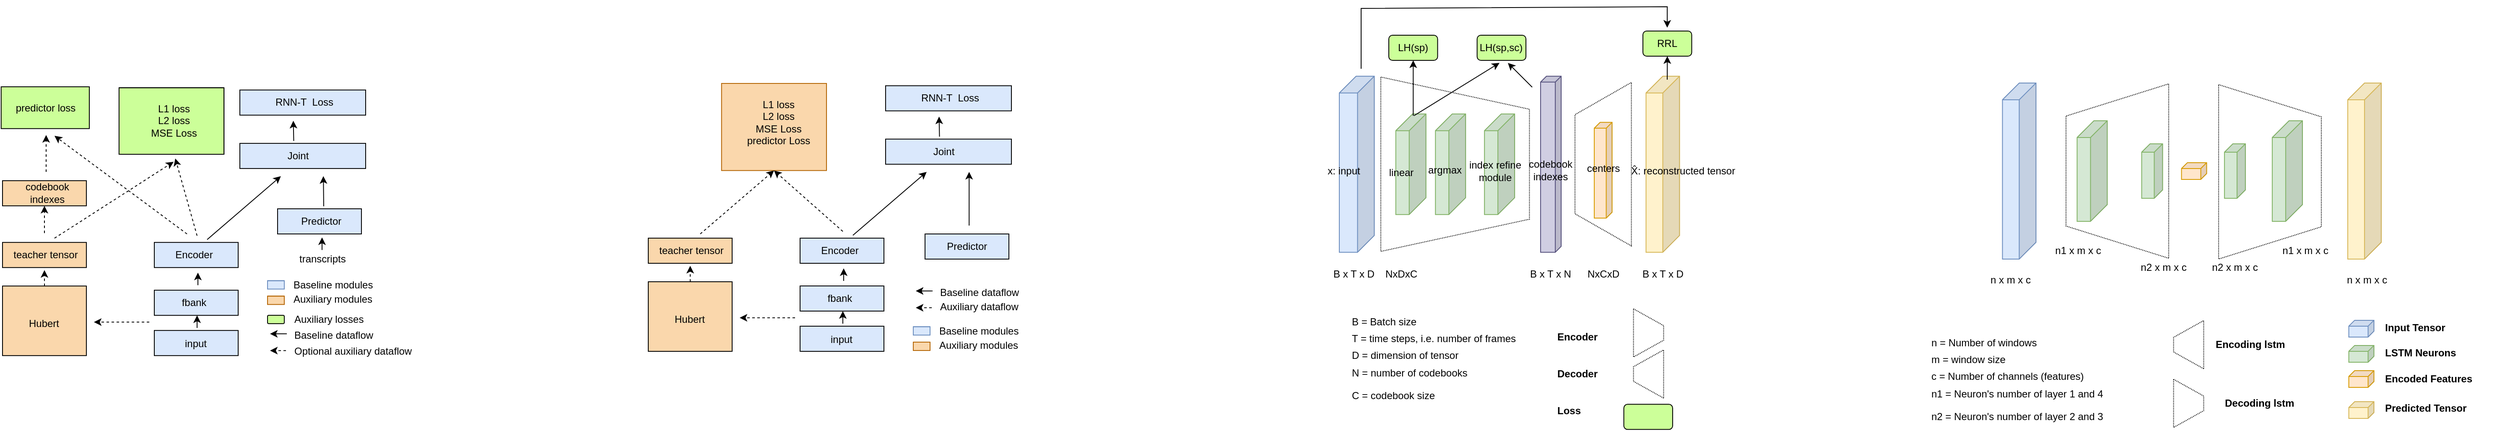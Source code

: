 <mxfile version="17.1.3" type="github">
  <diagram id="QJjx0-fPxzvcmYibJWj1" name="Page-1">
    <mxGraphModel dx="3427" dy="645" grid="0" gridSize="10" guides="1" tooltips="1" connect="1" arrows="1" fold="1" page="1" pageScale="1" pageWidth="827" pageHeight="583" background="#ffffff" math="0" shadow="0">
      <root>
        <mxCell id="0" />
        <mxCell id="1" parent="0" />
        <mxCell id="2NbUUM_VBjgZO4ZOoXt3-26" value="" style="shape=cube;whiteSpace=wrap;html=1;boundedLbl=1;backgroundOutline=1;darkOpacity=0.05;darkOpacity2=0.1;size=20;direction=east;flipH=1;fillColor=#fff2cc;strokeColor=#d6b656;" vertex="1" parent="1">
          <mxGeometry x="-258.27" y="101.84" width="40" height="210" as="geometry" />
        </mxCell>
        <mxCell id="2NbUUM_VBjgZO4ZOoXt3-146" value="" style="rounded=0;whiteSpace=wrap;html=1;labelBackgroundColor=#ffffff;fontSize=12;fontColor=none;fillColor=#DAE8FC;" vertex="1" parent="1">
          <mxGeometry x="-1165" y="113.23" width="150" height="30" as="geometry" />
        </mxCell>
        <mxCell id="2NbUUM_VBjgZO4ZOoXt3-145" value="" style="rounded=0;whiteSpace=wrap;html=1;labelBackgroundColor=#ffffff;fontSize=12;fontColor=none;fillColor=#DAE8FC;" vertex="1" parent="1">
          <mxGeometry x="-1165" y="176.87" width="150" height="30" as="geometry" />
        </mxCell>
        <mxCell id="2NbUUM_VBjgZO4ZOoXt3-143" value="" style="rounded=0;whiteSpace=wrap;html=1;labelBackgroundColor=#ffffff;fontSize=12;fontColor=none;fillColor=#DAE8FC;" vertex="1" parent="1">
          <mxGeometry x="-1118" y="290" width="100" height="30" as="geometry" />
        </mxCell>
        <mxCell id="2NbUUM_VBjgZO4ZOoXt3-75" value="" style="shape=cube;whiteSpace=wrap;html=1;boundedLbl=1;backgroundOutline=1;darkOpacity=0.05;darkOpacity2=0.1;size=7;direction=east;flipH=1;fillColor=#ffe6cc;strokeColor=#d79b00;" vertex="1" parent="1">
          <mxGeometry x="-320" y="156.865" width="21.27" height="114.27" as="geometry" />
        </mxCell>
        <mxCell id="2NbUUM_VBjgZO4ZOoXt3-55" value="" style="shape=cube;whiteSpace=wrap;html=1;boundedLbl=1;backgroundOutline=1;darkOpacity=0.05;darkOpacity2=0.1;size=20;direction=east;flipH=1;fillColor=#d5e8d4;strokeColor=#82b366;" vertex="1" parent="1">
          <mxGeometry x="-509.39" y="146.84" width="36" height="120" as="geometry" />
        </mxCell>
        <mxCell id="4f-DMQIj-ya-iA7LCkDa-11" value="" style="shape=cube;whiteSpace=wrap;html=1;boundedLbl=1;backgroundOutline=1;darkOpacity=0.05;darkOpacity2=0.1;size=20;direction=east;flipH=1;fillColor=#dae8fc;strokeColor=#6c8ebf;" parent="1" vertex="1">
          <mxGeometry x="166.73" y="110" width="40" height="210" as="geometry" />
        </mxCell>
        <mxCell id="4f-DMQIj-ya-iA7LCkDa-12" value="" style="shape=cube;whiteSpace=wrap;html=1;boundedLbl=1;backgroundOutline=1;darkOpacity=0.05;darkOpacity2=0.1;size=20;direction=east;flipH=1;fillColor=#d5e8d4;strokeColor=#82b366;" parent="1" vertex="1">
          <mxGeometry x="255.73" y="155" width="36" height="120" as="geometry" />
        </mxCell>
        <mxCell id="4f-DMQIj-ya-iA7LCkDa-15" value="" style="shape=cube;whiteSpace=wrap;html=1;boundedLbl=1;backgroundOutline=1;darkOpacity=0.05;darkOpacity2=0.1;size=10;direction=east;flipH=1;fillColor=#d5e8d4;strokeColor=#82b366;" parent="1" vertex="1">
          <mxGeometry x="332.73" y="182.5" width="25" height="65" as="geometry" />
        </mxCell>
        <mxCell id="4f-DMQIj-ya-iA7LCkDa-23" value="" style="shape=cube;whiteSpace=wrap;html=1;boundedLbl=1;backgroundOutline=1;darkOpacity=0.05;darkOpacity2=0.1;size=7;direction=east;flipH=1;fillColor=#dae8fc;strokeColor=#6c8ebf;" parent="1" vertex="1">
          <mxGeometry x="579.71" y="392.94" width="30" height="20" as="geometry" />
        </mxCell>
        <mxCell id="4f-DMQIj-ya-iA7LCkDa-24" value="" style="shape=cube;whiteSpace=wrap;html=1;boundedLbl=1;backgroundOutline=1;darkOpacity=0.05;darkOpacity2=0.1;size=7;direction=east;flipH=1;fillColor=#d5e8d4;strokeColor=#82b366;" parent="1" vertex="1">
          <mxGeometry x="579.71" y="422.94" width="30" height="20" as="geometry" />
        </mxCell>
        <mxCell id="4f-DMQIj-ya-iA7LCkDa-26" value="" style="shape=cube;whiteSpace=wrap;html=1;boundedLbl=1;backgroundOutline=1;darkOpacity=0.05;darkOpacity2=0.1;size=7;direction=east;flipH=1;fillColor=#ffe6cc;strokeColor=#d79b00;" parent="1" vertex="1">
          <mxGeometry x="380.23" y="205" width="30" height="20" as="geometry" />
        </mxCell>
        <mxCell id="4f-DMQIj-ya-iA7LCkDa-39" value="n x m x c" style="text;html=1;strokeColor=none;fillColor=none;align=center;verticalAlign=middle;whiteSpace=wrap;rounded=0;" parent="1" vertex="1">
          <mxGeometry x="126.73" y="330" width="99" height="30" as="geometry" />
        </mxCell>
        <mxCell id="4f-DMQIj-ya-iA7LCkDa-50" value="Input Tensor" style="text;html=1;strokeColor=none;fillColor=none;align=left;verticalAlign=middle;whiteSpace=wrap;rounded=0;fontStyle=1" parent="1" vertex="1">
          <mxGeometry x="620.71" y="390" width="138" height="23.88" as="geometry" />
        </mxCell>
        <mxCell id="4f-DMQIj-ya-iA7LCkDa-51" value="LSTM Neurons" style="text;html=1;strokeColor=none;fillColor=none;align=left;verticalAlign=middle;whiteSpace=wrap;rounded=0;fontStyle=1" parent="1" vertex="1">
          <mxGeometry x="620.71" y="420" width="138" height="23.88" as="geometry" />
        </mxCell>
        <mxCell id="4f-DMQIj-ya-iA7LCkDa-52" value="Encoded Features" style="text;html=1;strokeColor=none;fillColor=none;align=left;verticalAlign=middle;whiteSpace=wrap;rounded=0;fontStyle=1" parent="1" vertex="1">
          <mxGeometry x="620.71" y="451.06" width="138" height="23.88" as="geometry" />
        </mxCell>
        <mxCell id="q16qMvtAuAjUv3j_tnUs-1" value="" style="shape=cube;whiteSpace=wrap;html=1;boundedLbl=1;backgroundOutline=1;darkOpacity=0.05;darkOpacity2=0.1;size=20;direction=east;flipH=1;fillColor=#fff2cc;strokeColor=#d6b656;" parent="1" vertex="1">
          <mxGeometry x="578.44" y="110" width="40" height="210" as="geometry" />
        </mxCell>
        <mxCell id="q16qMvtAuAjUv3j_tnUs-4" value="" style="shape=cube;whiteSpace=wrap;html=1;boundedLbl=1;backgroundOutline=1;darkOpacity=0.05;darkOpacity2=0.1;size=10;direction=east;flipH=1;fillColor=#d5e8d4;strokeColor=#82b366;" parent="1" vertex="1">
          <mxGeometry x="431.44" y="182.5" width="25" height="65" as="geometry" />
        </mxCell>
        <mxCell id="q16qMvtAuAjUv3j_tnUs-5" value="" style="shape=cube;whiteSpace=wrap;html=1;boundedLbl=1;backgroundOutline=1;darkOpacity=0.05;darkOpacity2=0.1;size=20;direction=east;flipH=1;fillColor=#d5e8d4;strokeColor=#82b366;" parent="1" vertex="1">
          <mxGeometry x="488.44" y="155" width="36" height="120" as="geometry" />
        </mxCell>
        <mxCell id="q16qMvtAuAjUv3j_tnUs-6" value="" style="shape=cube;whiteSpace=wrap;html=1;boundedLbl=1;backgroundOutline=1;darkOpacity=0.05;darkOpacity2=0.1;size=7;direction=east;flipH=1;fillColor=#ffe6cc;strokeColor=#d79b00;" parent="1" vertex="1">
          <mxGeometry x="579.71" y="453" width="30" height="20" as="geometry" />
        </mxCell>
        <mxCell id="q16qMvtAuAjUv3j_tnUs-7" value="" style="shape=cube;whiteSpace=wrap;html=1;boundedLbl=1;backgroundOutline=1;darkOpacity=0.05;darkOpacity2=0.1;size=7;direction=east;flipH=1;fillColor=#fff2cc;strokeColor=#d6b656;" parent="1" vertex="1">
          <mxGeometry x="579.71" y="490.0" width="30" height="20" as="geometry" />
        </mxCell>
        <mxCell id="q16qMvtAuAjUv3j_tnUs-8" value="Predicted Tensor" style="text;html=1;strokeColor=none;fillColor=none;align=left;verticalAlign=middle;whiteSpace=wrap;rounded=0;fontStyle=1" parent="1" vertex="1">
          <mxGeometry x="620.71" y="486.12" width="138" height="23.88" as="geometry" />
        </mxCell>
        <mxCell id="q16qMvtAuAjUv3j_tnUs-13" value="" style="shape=trapezoid;perimeter=trapezoidPerimeter;whiteSpace=wrap;html=1;fixedSize=1;rotation=-90;dashed=1;dashPattern=1 1;fillColor=none;direction=west;size=38.41;" parent="1" vertex="1">
          <mxGeometry x="381.73" y="154.69" width="207.98" height="122.45" as="geometry" />
        </mxCell>
        <mxCell id="q16qMvtAuAjUv3j_tnUs-14" value="&lt;b&gt;Encoding lstm&amp;nbsp;&lt;/b&gt;" style="text;html=1;strokeColor=none;fillColor=none;align=center;verticalAlign=middle;whiteSpace=wrap;rounded=0;dashed=1;dashPattern=1 1;" parent="1" vertex="1">
          <mxGeometry x="406.47" y="412.04" width="116" height="20" as="geometry" />
        </mxCell>
        <mxCell id="q16qMvtAuAjUv3j_tnUs-15" value="&lt;b&gt;Decoding lstm&amp;nbsp;&lt;/b&gt;" style="text;html=1;strokeColor=none;fillColor=none;align=center;verticalAlign=middle;whiteSpace=wrap;rounded=0;dashed=1;dashPattern=1 1;" parent="1" vertex="1">
          <mxGeometry x="417.47" y="482.04" width="116" height="20" as="geometry" />
        </mxCell>
        <mxCell id="q16qMvtAuAjUv3j_tnUs-16" value="" style="shape=trapezoid;perimeter=trapezoidPerimeter;whiteSpace=wrap;html=1;fixedSize=1;fillColor=none;rotation=-90;dashed=1;dashPattern=1 1;" parent="1" vertex="1">
          <mxGeometry x="360" y="404.08" width="57.47" height="35.92" as="geometry" />
        </mxCell>
        <mxCell id="q16qMvtAuAjUv3j_tnUs-17" value="" style="shape=trapezoid;perimeter=trapezoidPerimeter;whiteSpace=wrap;html=1;fixedSize=1;rotation=90;dashed=1;dashPattern=1 1;fillColor=none;direction=west;size=38.41;" parent="1" vertex="1">
          <mxGeometry x="199.74" y="153.77" width="207.98" height="122.45" as="geometry" />
        </mxCell>
        <mxCell id="q16qMvtAuAjUv3j_tnUs-19" value="" style="shape=trapezoid;perimeter=trapezoidPerimeter;whiteSpace=wrap;html=1;fixedSize=1;dashed=1;dashPattern=1 1;fillColor=none;rotation=-90;direction=west;" parent="1" vertex="1">
          <mxGeometry x="360" y="474.08" width="57.47" height="35.92" as="geometry" />
        </mxCell>
        <mxCell id="q16qMvtAuAjUv3j_tnUs-20" value="n x m x c" style="text;html=1;strokeColor=none;fillColor=none;align=center;verticalAlign=middle;whiteSpace=wrap;rounded=0;" parent="1" vertex="1">
          <mxGeometry x="551.73" y="330" width="99" height="30" as="geometry" />
        </mxCell>
        <mxCell id="q16qMvtAuAjUv3j_tnUs-21" value="n1 x m x c" style="text;html=1;strokeColor=none;fillColor=none;align=center;verticalAlign=middle;whiteSpace=wrap;rounded=0;dashed=1;dashPattern=1 1;" parent="1" vertex="1">
          <mxGeometry x="216.73" y="300" width="80" height="20" as="geometry" />
        </mxCell>
        <mxCell id="q16qMvtAuAjUv3j_tnUs-22" value="n2&amp;nbsp;x m x c" style="text;html=1;strokeColor=none;fillColor=none;align=center;verticalAlign=middle;whiteSpace=wrap;rounded=0;dashed=1;dashPattern=1 1;" parent="1" vertex="1">
          <mxGeometry x="318.73" y="320" width="80" height="20" as="geometry" />
        </mxCell>
        <mxCell id="q16qMvtAuAjUv3j_tnUs-23" value="n2&amp;nbsp;x m x c" style="text;html=1;strokeColor=none;fillColor=none;align=center;verticalAlign=middle;whiteSpace=wrap;rounded=0;dashed=1;dashPattern=1 1;" parent="1" vertex="1">
          <mxGeometry x="403.94" y="320" width="80" height="20" as="geometry" />
        </mxCell>
        <mxCell id="q16qMvtAuAjUv3j_tnUs-24" value="n1 x m x c" style="text;html=1;strokeColor=none;fillColor=none;align=center;verticalAlign=middle;whiteSpace=wrap;rounded=0;dashed=1;dashPattern=1 1;" parent="1" vertex="1">
          <mxGeometry x="488.44" y="300" width="80" height="20" as="geometry" />
        </mxCell>
        <mxCell id="q16qMvtAuAjUv3j_tnUs-25" value="n = Number of windows&amp;nbsp;" style="text;html=1;strokeColor=none;fillColor=none;align=center;verticalAlign=middle;whiteSpace=wrap;rounded=0;dashed=1;dashPattern=1 1;" parent="1" vertex="1">
          <mxGeometry x="68" y="410" width="156.51" height="20" as="geometry" />
        </mxCell>
        <mxCell id="q16qMvtAuAjUv3j_tnUs-26" value="m = window size&amp;nbsp;&amp;nbsp;" style="text;html=1;strokeColor=none;fillColor=none;align=left;verticalAlign=middle;whiteSpace=wrap;rounded=0;dashed=1;dashPattern=1 1;" parent="1" vertex="1">
          <mxGeometry x="80.01" y="430" width="140" height="20" as="geometry" />
        </mxCell>
        <mxCell id="q16qMvtAuAjUv3j_tnUs-27" value="c = Number of channels (features)&amp;nbsp;" style="text;html=1;strokeColor=none;fillColor=none;align=left;verticalAlign=middle;whiteSpace=wrap;rounded=0;dashed=1;dashPattern=1 1;" parent="1" vertex="1">
          <mxGeometry x="80.01" y="450" width="211" height="20" as="geometry" />
        </mxCell>
        <mxCell id="q16qMvtAuAjUv3j_tnUs-28" value="n1 = Neuron&#39;s number of layer 1 and 4&amp;nbsp;" style="text;html=1;strokeColor=none;fillColor=none;align=left;verticalAlign=middle;whiteSpace=wrap;rounded=0;dashed=1;dashPattern=1 1;" parent="1" vertex="1">
          <mxGeometry x="80.01" y="471.06" width="221" height="20" as="geometry" />
        </mxCell>
        <mxCell id="q16qMvtAuAjUv3j_tnUs-29" value="n2 = Neuron&#39;s number of layer 2 and 3&amp;nbsp;" style="text;html=1;strokeColor=none;fillColor=none;align=left;verticalAlign=middle;whiteSpace=wrap;rounded=0;dashed=1;dashPattern=1 1;" parent="1" vertex="1">
          <mxGeometry x="80.01" y="498.16" width="221" height="20" as="geometry" />
        </mxCell>
        <mxCell id="2NbUUM_VBjgZO4ZOoXt3-16" value="" style="shape=cube;whiteSpace=wrap;html=1;boundedLbl=1;backgroundOutline=1;darkOpacity=0.05;darkOpacity2=0.1;size=20;direction=east;flipH=1;fillColor=#dae8fc;strokeColor=#6c8ebf;" vertex="1" parent="1">
          <mxGeometry x="-624" y="101.84" width="41.73" height="210" as="geometry" />
        </mxCell>
        <mxCell id="2NbUUM_VBjgZO4ZOoXt3-17" value="" style="shape=cube;whiteSpace=wrap;html=1;boundedLbl=1;backgroundOutline=1;darkOpacity=0.05;darkOpacity2=0.1;size=20;direction=east;flipH=1;fillColor=#d5e8d4;strokeColor=#82b366;" vertex="1" parent="1">
          <mxGeometry x="-556.66" y="146.84" width="36" height="120" as="geometry" />
        </mxCell>
        <mxCell id="2NbUUM_VBjgZO4ZOoXt3-21" value="" style="shape=cube;whiteSpace=wrap;html=1;boundedLbl=1;backgroundOutline=1;darkOpacity=0.05;darkOpacity2=0.1;size=7;direction=east;flipH=1;fillColor=#d0cee2;strokeColor=#56517e;" vertex="1" parent="1">
          <mxGeometry x="-384.0" y="101.84" width="24.53" height="210" as="geometry" />
        </mxCell>
        <mxCell id="2NbUUM_VBjgZO4ZOoXt3-22" value="B x T x D" style="text;html=1;strokeColor=none;fillColor=none;align=center;verticalAlign=middle;whiteSpace=wrap;rounded=0;" vertex="1" parent="1">
          <mxGeometry x="-655.66" y="323" width="99" height="30" as="geometry" />
        </mxCell>
        <mxCell id="2NbUUM_VBjgZO4ZOoXt3-32" value="" style="shape=trapezoid;perimeter=trapezoidPerimeter;whiteSpace=wrap;html=1;fixedSize=1;rotation=-90;dashed=1;dashPattern=1 1;fillColor=none;direction=west;size=38.41;" vertex="1" parent="1">
          <mxGeometry x="-589.89" y="118.23" width="207.98" height="177.22" as="geometry" />
        </mxCell>
        <mxCell id="2NbUUM_VBjgZO4ZOoXt3-33" value="&lt;b&gt;Encoder&amp;nbsp;&lt;/b&gt;" style="text;html=1;strokeColor=none;fillColor=none;align=left;verticalAlign=middle;whiteSpace=wrap;rounded=0;dashed=1;dashPattern=1 1;" vertex="1" parent="1">
          <mxGeometry x="-366.47" y="402.97" width="73.47" height="20" as="geometry" />
        </mxCell>
        <mxCell id="2NbUUM_VBjgZO4ZOoXt3-34" value="&lt;b&gt;Decoder&lt;/b&gt;" style="text;html=1;strokeColor=none;fillColor=none;align=left;verticalAlign=middle;whiteSpace=wrap;rounded=0;dashed=1;dashPattern=1 1;" vertex="1" parent="1">
          <mxGeometry x="-366.47" y="447.05" width="63.47" height="20" as="geometry" />
        </mxCell>
        <mxCell id="2NbUUM_VBjgZO4ZOoXt3-35" value="" style="shape=trapezoid;perimeter=trapezoidPerimeter;whiteSpace=wrap;html=1;fixedSize=1;fillColor=none;rotation=-90;dashed=1;dashPattern=1 1;" vertex="1" parent="1">
          <mxGeometry x="-284" y="439.09" width="57.47" height="35.92" as="geometry" />
        </mxCell>
        <mxCell id="2NbUUM_VBjgZO4ZOoXt3-37" value="" style="shape=trapezoid;perimeter=trapezoidPerimeter;whiteSpace=wrap;html=1;fixedSize=1;dashed=1;dashPattern=1 1;fillColor=none;rotation=-90;direction=west;" vertex="1" parent="1">
          <mxGeometry x="-284" y="390.09" width="57.47" height="35.92" as="geometry" />
        </mxCell>
        <mxCell id="2NbUUM_VBjgZO4ZOoXt3-39" value="B x T x N" style="text;html=1;strokeColor=none;fillColor=none;align=center;verticalAlign=middle;whiteSpace=wrap;rounded=0;dashed=1;dashPattern=1 1;" vertex="1" parent="1">
          <mxGeometry x="-411.73" y="328" width="80" height="20" as="geometry" />
        </mxCell>
        <mxCell id="2NbUUM_VBjgZO4ZOoXt3-43" value="B = Batch size&amp;nbsp;" style="text;html=1;strokeColor=none;fillColor=none;align=left;verticalAlign=middle;whiteSpace=wrap;rounded=0;dashed=1;dashPattern=1 1;flipH=1;" vertex="1" parent="1">
          <mxGeometry x="-611" y="385.0" width="156.51" height="20" as="geometry" />
        </mxCell>
        <mxCell id="2NbUUM_VBjgZO4ZOoXt3-44" value="T = time steps, i.e. number of frames" style="text;html=1;strokeColor=none;fillColor=none;align=left;verticalAlign=middle;whiteSpace=wrap;rounded=0;dashed=1;dashPattern=1 1;flipH=1;" vertex="1" parent="1">
          <mxGeometry x="-611" y="405" width="222" height="20" as="geometry" />
        </mxCell>
        <mxCell id="2NbUUM_VBjgZO4ZOoXt3-45" value="D = dimension of tensor" style="text;html=1;strokeColor=none;fillColor=none;align=left;verticalAlign=middle;whiteSpace=wrap;rounded=0;dashed=1;dashPattern=1 1;flipH=1;" vertex="1" parent="1">
          <mxGeometry x="-611" y="425.0" width="211" height="20" as="geometry" />
        </mxCell>
        <mxCell id="2NbUUM_VBjgZO4ZOoXt3-46" value="N = number of codebooks&amp;nbsp;" style="text;html=1;strokeColor=none;fillColor=none;align=left;verticalAlign=middle;whiteSpace=wrap;rounded=0;dashed=1;dashPattern=1 1;flipH=1;" vertex="1" parent="1">
          <mxGeometry x="-611" y="446.06" width="221" height="20" as="geometry" />
        </mxCell>
        <mxCell id="2NbUUM_VBjgZO4ZOoXt3-47" value="C = codebook size&amp;nbsp;" style="text;html=1;strokeColor=none;fillColor=none;align=left;verticalAlign=middle;whiteSpace=wrap;rounded=0;dashed=1;dashPattern=1 1;flipH=1;" vertex="1" parent="1">
          <mxGeometry x="-611" y="473.16" width="221" height="20" as="geometry" />
        </mxCell>
        <mxCell id="2NbUUM_VBjgZO4ZOoXt3-50" value="x: input" style="text;html=1;strokeColor=none;fillColor=none;align=center;verticalAlign=middle;whiteSpace=wrap;rounded=0;dashed=1;dashPattern=1 1;" vertex="1" parent="1">
          <mxGeometry x="-654" y="205" width="70.78" height="20" as="geometry" />
        </mxCell>
        <mxCell id="2NbUUM_VBjgZO4ZOoXt3-51" value="linear" style="text;html=1;strokeColor=none;fillColor=none;align=center;verticalAlign=middle;whiteSpace=wrap;rounded=0;dashed=1;dashPattern=1 1;" vertex="1" parent="1">
          <mxGeometry x="-577.89" y="206.87" width="56" height="20" as="geometry" />
        </mxCell>
        <mxCell id="2NbUUM_VBjgZO4ZOoXt3-52" value="argmax" style="text;html=1;strokeColor=none;fillColor=none;align=center;verticalAlign=middle;whiteSpace=wrap;rounded=0;dashed=1;dashPattern=1 1;" vertex="1" parent="1">
          <mxGeometry x="-535.27" y="204" width="74" height="20" as="geometry" />
        </mxCell>
        <mxCell id="2NbUUM_VBjgZO4ZOoXt3-56" value="" style="shape=cube;whiteSpace=wrap;html=1;boundedLbl=1;backgroundOutline=1;darkOpacity=0.05;darkOpacity2=0.1;size=20;direction=east;flipH=1;fillColor=#d5e8d4;strokeColor=#82b366;" vertex="1" parent="1">
          <mxGeometry x="-450.92" y="146.84" width="36" height="120" as="geometry" />
        </mxCell>
        <mxCell id="2NbUUM_VBjgZO4ZOoXt3-57" value="index refine&lt;br&gt;module" style="text;html=1;strokeColor=none;fillColor=none;align=center;verticalAlign=middle;whiteSpace=wrap;rounded=0;dashed=1;dashPattern=1 1;" vertex="1" parent="1">
          <mxGeometry x="-475.47" y="205" width="74" height="20" as="geometry" />
        </mxCell>
        <mxCell id="2NbUUM_VBjgZO4ZOoXt3-58" value="codebook indexes" style="text;html=1;strokeColor=none;fillColor=none;align=center;verticalAlign=middle;whiteSpace=wrap;rounded=0;dashed=1;dashPattern=1 1;labelBackgroundColor=none;" vertex="1" parent="1">
          <mxGeometry x="-399.74" y="204" width="56" height="20" as="geometry" />
        </mxCell>
        <mxCell id="2NbUUM_VBjgZO4ZOoXt3-59" value="centers" style="text;html=1;strokeColor=none;fillColor=none;align=center;verticalAlign=middle;whiteSpace=wrap;rounded=0;dashed=1;dashPattern=1 1;" vertex="1" parent="1">
          <mxGeometry x="-346.36" y="202" width="74" height="20" as="geometry" />
        </mxCell>
        <mxCell id="2NbUUM_VBjgZO4ZOoXt3-61" value="" style="shape=trapezoid;perimeter=trapezoidPerimeter;whiteSpace=wrap;html=1;fixedSize=1;rotation=90;dashed=1;dashPattern=1 1;fillColor=none;direction=west;size=38.41;container=0;" vertex="1" parent="1">
          <mxGeometry x="-406.86" y="173.21" width="195" height="67.26" as="geometry" />
        </mxCell>
        <mxCell id="2NbUUM_VBjgZO4ZOoXt3-62" value="NxDxC" style="text;html=1;strokeColor=none;fillColor=none;align=center;verticalAlign=middle;whiteSpace=wrap;rounded=0;dashed=1;dashPattern=1 1;" vertex="1" parent="1">
          <mxGeometry x="-589.89" y="328" width="80" height="20" as="geometry" />
        </mxCell>
        <mxCell id="2NbUUM_VBjgZO4ZOoXt3-63" value="NxCxD" style="text;html=1;strokeColor=none;fillColor=none;align=center;verticalAlign=middle;whiteSpace=wrap;rounded=0;dashed=1;dashPattern=1 1;" vertex="1" parent="1">
          <mxGeometry x="-349.36" y="328" width="80" height="20" as="geometry" />
        </mxCell>
        <mxCell id="2NbUUM_VBjgZO4ZOoXt3-65" value="B x T x D" style="text;html=1;strokeColor=none;fillColor=none;align=center;verticalAlign=middle;whiteSpace=wrap;rounded=0;dashed=1;dashPattern=1 1;" vertex="1" parent="1">
          <mxGeometry x="-278.27" y="328" width="80" height="20" as="geometry" />
        </mxCell>
        <mxCell id="2NbUUM_VBjgZO4ZOoXt3-94" value="&amp;nbsp;Predictor" style="text;html=1;strokeColor=none;fillColor=none;align=center;verticalAlign=middle;whiteSpace=wrap;rounded=0;dashed=1;dashPattern=1 1;" vertex="1" parent="1">
          <mxGeometry x="-1105.41" y="295" width="70.78" height="20" as="geometry" />
        </mxCell>
        <mxCell id="2NbUUM_VBjgZO4ZOoXt3-97" value="Joint" style="text;html=1;strokeColor=none;fillColor=none;align=center;verticalAlign=middle;whiteSpace=wrap;rounded=0;dashed=1;dashPattern=1 1;" vertex="1" parent="1">
          <mxGeometry x="-1131" y="181.87" width="70.78" height="20" as="geometry" />
        </mxCell>
        <mxCell id="2NbUUM_VBjgZO4ZOoXt3-99" value="RNN-T &amp;nbsp;Loss" style="text;html=1;strokeColor=none;fillColor=none;align=center;verticalAlign=middle;whiteSpace=wrap;rounded=0;dashed=1;dashPattern=1 1;" vertex="1" parent="1">
          <mxGeometry x="-1142" y="118.23" width="108" height="20" as="geometry" />
        </mxCell>
        <mxCell id="2NbUUM_VBjgZO4ZOoXt3-110" value="" style="endArrow=classic;html=1;rounded=0;fontSize=12;fontColor=none;" edge="1" parent="1">
          <mxGeometry width="50" height="50" relative="1" as="geometry">
            <mxPoint x="-1065.41" y="280" as="sourcePoint" />
            <mxPoint x="-1065.41" y="215.96" as="targetPoint" />
          </mxGeometry>
        </mxCell>
        <mxCell id="2NbUUM_VBjgZO4ZOoXt3-116" value="" style="shape=cube;whiteSpace=wrap;html=1;boundedLbl=1;backgroundOutline=1;darkOpacity=0.05;darkOpacity2=0.1;fillColor=#fad7ac;direction=east;size=0;flipV=1;flipH=1;container=0;rotation=-90;strokeColor=#b46504;" vertex="1" parent="1">
          <mxGeometry x="-1350" y="99.87" width="103.9" height="125.13" as="geometry" />
        </mxCell>
        <mxCell id="2NbUUM_VBjgZO4ZOoXt3-118" value="" style="endArrow=classic;html=1;rounded=0;fontSize=12;fontColor=none;entryX=0;entryY=0;entryDx=103.9;entryDy=62.565;entryPerimeter=0;dashed=1;" edge="1" parent="1" target="2NbUUM_VBjgZO4ZOoXt3-116">
          <mxGeometry width="50" height="50" relative="1" as="geometry">
            <mxPoint x="-1216" y="287" as="sourcePoint" />
            <mxPoint x="-996" y="312" as="targetPoint" />
          </mxGeometry>
        </mxCell>
        <mxCell id="2NbUUM_VBjgZO4ZOoXt3-120" value="" style="endArrow=classic;html=1;rounded=0;fontSize=12;fontColor=none;dashed=1;entryX=0;entryY=0;entryDx=103.9;entryDy=62.565;entryPerimeter=0;" edge="1" parent="1" target="2NbUUM_VBjgZO4ZOoXt3-116">
          <mxGeometry width="50" height="50" relative="1" as="geometry">
            <mxPoint x="-1386" y="290" as="sourcePoint" />
            <mxPoint x="-1418" y="134" as="targetPoint" />
          </mxGeometry>
        </mxCell>
        <mxCell id="2NbUUM_VBjgZO4ZOoXt3-122" value="L1 loss&lt;br&gt;L2 loss&lt;br&gt;MSE Loss&lt;br&gt;predictor Loss" style="text;html=1;strokeColor=none;fillColor=none;align=center;verticalAlign=middle;whiteSpace=wrap;rounded=0;dashed=1;dashPattern=1 1;" vertex="1" parent="1">
          <mxGeometry x="-1361.55" y="146.84" width="139" height="20" as="geometry" />
        </mxCell>
        <mxCell id="2NbUUM_VBjgZO4ZOoXt3-125" value="" style="endArrow=classic;html=1;rounded=0;fontSize=12;fontColor=none;exitX=0;exitY=0;exitDx=0;exitDy=83.25;exitPerimeter=0;" edge="1" parent="1">
          <mxGeometry width="50" height="50" relative="1" as="geometry">
            <mxPoint x="-1100.75" y="174" as="sourcePoint" />
            <mxPoint x="-1101.25" y="149.96" as="targetPoint" />
          </mxGeometry>
        </mxCell>
        <mxCell id="2NbUUM_VBjgZO4ZOoXt3-127" value="" style="shape=cube;whiteSpace=wrap;html=1;boundedLbl=1;backgroundOutline=1;darkOpacity=0.05;darkOpacity2=0.1;fillColor=#fad7ac;direction=east;size=0;flipV=1;flipH=1;container=0;rotation=-90;strokeColor=#b46504;" vertex="1" parent="1">
          <mxGeometry x="-1127" y="414.0" width="10" height="20" as="geometry" />
        </mxCell>
        <mxCell id="2NbUUM_VBjgZO4ZOoXt3-129" value="" style="shape=cube;whiteSpace=wrap;html=1;boundedLbl=1;backgroundOutline=1;darkOpacity=0.05;darkOpacity2=0.1;fillColor=#dae8fc;direction=east;size=0;flipV=1;flipH=1;container=0;rotation=-90;strokeColor=#6c8ebf;" vertex="1" parent="1">
          <mxGeometry x="-1127" y="395.68" width="10" height="20" as="geometry" />
        </mxCell>
        <mxCell id="2NbUUM_VBjgZO4ZOoXt3-131" value="Baseline modules" style="text;html=1;strokeColor=none;fillColor=none;align=left;verticalAlign=middle;whiteSpace=wrap;rounded=0;dashed=1;dashPattern=1 1;flipH=1;" vertex="1" parent="1">
          <mxGeometry x="-1103" y="395.59" width="156.51" height="20" as="geometry" />
        </mxCell>
        <mxCell id="2NbUUM_VBjgZO4ZOoXt3-132" value="Auxiliary modules" style="text;html=1;strokeColor=none;fillColor=none;align=left;verticalAlign=middle;whiteSpace=wrap;rounded=0;dashed=1;dashPattern=1 1;flipH=1;" vertex="1" parent="1">
          <mxGeometry x="-1103" y="413.0" width="171" height="20" as="geometry" />
        </mxCell>
        <mxCell id="2NbUUM_VBjgZO4ZOoXt3-137" value="" style="rounded=0;whiteSpace=wrap;html=1;labelBackgroundColor=#ffffff;fontSize=12;fontColor=none;fillColor=#FAD7AC;" vertex="1" parent="1">
          <mxGeometry x="-1448" y="347" width="100" height="83" as="geometry" />
        </mxCell>
        <mxCell id="2NbUUM_VBjgZO4ZOoXt3-138" value="" style="rounded=0;whiteSpace=wrap;html=1;labelBackgroundColor=#ffffff;fontSize=12;fontColor=none;fillColor=#DAE8FC;" vertex="1" parent="1">
          <mxGeometry x="-1267" y="295" width="100" height="30" as="geometry" />
        </mxCell>
        <mxCell id="2NbUUM_VBjgZO4ZOoXt3-139" value="" style="rounded=0;whiteSpace=wrap;html=1;labelBackgroundColor=#ffffff;fontSize=12;fontColor=none;fillColor=#DAE8FC;" vertex="1" parent="1">
          <mxGeometry x="-1267" y="400" width="100" height="30" as="geometry" />
        </mxCell>
        <mxCell id="2NbUUM_VBjgZO4ZOoXt3-141" value="" style="rounded=0;whiteSpace=wrap;html=1;labelBackgroundColor=#ffffff;fontSize=12;fontColor=none;fillColor=#FAD7AC;" vertex="1" parent="1">
          <mxGeometry x="-1448" y="295" width="100" height="30" as="geometry" />
        </mxCell>
        <mxCell id="2NbUUM_VBjgZO4ZOoXt3-142" value="teacher tensor" style="text;html=1;strokeColor=none;fillColor=none;align=center;verticalAlign=middle;whiteSpace=wrap;rounded=0;dashed=1;dashPattern=1 1;" vertex="1" parent="1">
          <mxGeometry x="-1443" y="301.685" width="93" height="16.63" as="geometry" />
        </mxCell>
        <mxCell id="2NbUUM_VBjgZO4ZOoXt3-144" value="Encoder" style="text;html=1;strokeColor=none;fillColor=none;align=center;verticalAlign=middle;whiteSpace=wrap;rounded=0;dashed=1;dashPattern=1 1;" vertex="1" parent="1">
          <mxGeometry x="-1257" y="300" width="75.39" height="20" as="geometry" />
        </mxCell>
        <mxCell id="2NbUUM_VBjgZO4ZOoXt3-147" value="" style="endArrow=classic;html=1;rounded=0;fontSize=12;fontColor=none;entryX=0;entryY=0;entryDx=103.9;entryDy=62.565;entryPerimeter=0;" edge="1" parent="1">
          <mxGeometry width="50" height="50" relative="1" as="geometry">
            <mxPoint x="-1204" y="291.62" as="sourcePoint" />
            <mxPoint x="-1116.05" y="216.005" as="targetPoint" />
          </mxGeometry>
        </mxCell>
        <mxCell id="2NbUUM_VBjgZO4ZOoXt3-148" value="" style="endArrow=classic;html=1;rounded=0;fontSize=12;fontColor=none;" edge="1" parent="1">
          <mxGeometry width="50" height="50" relative="1" as="geometry">
            <mxPoint x="-1215" y="346" as="sourcePoint" />
            <mxPoint x="-1215" y="331" as="targetPoint" />
          </mxGeometry>
        </mxCell>
        <mxCell id="2NbUUM_VBjgZO4ZOoXt3-149" value="" style="endArrow=classic;html=1;rounded=0;fontSize=12;fontColor=none;dashed=1;" edge="1" parent="1" source="2NbUUM_VBjgZO4ZOoXt3-137">
          <mxGeometry width="50" height="50" relative="1" as="geometry">
            <mxPoint x="-1205" y="376" as="sourcePoint" />
            <mxPoint x="-1398" y="328" as="targetPoint" />
          </mxGeometry>
        </mxCell>
        <mxCell id="2NbUUM_VBjgZO4ZOoXt3-83" value="Hubert" style="text;html=1;strokeColor=none;fillColor=none;align=center;verticalAlign=middle;whiteSpace=wrap;rounded=0;dashed=1;dashPattern=1 1;" vertex="1" parent="1">
          <mxGeometry x="-1443" y="382" width="89" height="20" as="geometry" />
        </mxCell>
        <mxCell id="2NbUUM_VBjgZO4ZOoXt3-150" value="" style="endArrow=classic;html=1;rounded=0;fontSize=12;fontColor=none;dashed=1;" edge="1" parent="1">
          <mxGeometry width="50" height="50" relative="1" as="geometry">
            <mxPoint x="-1273" y="390" as="sourcePoint" />
            <mxPoint x="-1339" y="390" as="targetPoint" />
          </mxGeometry>
        </mxCell>
        <mxCell id="2NbUUM_VBjgZO4ZOoXt3-151" value="input" style="text;html=1;strokeColor=none;fillColor=none;align=center;verticalAlign=middle;whiteSpace=wrap;rounded=0;dashed=1;dashPattern=1 1;" vertex="1" parent="1">
          <mxGeometry x="-1264" y="407.685" width="93" height="16.63" as="geometry" />
        </mxCell>
        <mxCell id="2NbUUM_VBjgZO4ZOoXt3-152" value="" style="endArrow=classic;html=1;rounded=0;fontSize=12;fontColor=none;" edge="1" parent="1">
          <mxGeometry width="50" height="50" relative="1" as="geometry">
            <mxPoint x="-1216" y="397" as="sourcePoint" />
            <mxPoint x="-1216" y="382" as="targetPoint" />
          </mxGeometry>
        </mxCell>
        <mxCell id="2NbUUM_VBjgZO4ZOoXt3-154" value="" style="rounded=0;whiteSpace=wrap;html=1;labelBackgroundColor=#ffffff;fontSize=12;fontColor=none;fillColor=#DAE8FC;" vertex="1" parent="1">
          <mxGeometry x="-1267" y="352" width="100" height="30" as="geometry" />
        </mxCell>
        <mxCell id="2NbUUM_VBjgZO4ZOoXt3-155" value="fbank" style="text;html=1;strokeColor=none;fillColor=none;align=center;verticalAlign=middle;whiteSpace=wrap;rounded=0;dashed=1;dashPattern=1 1;" vertex="1" parent="1">
          <mxGeometry x="-1257" y="357" width="75.39" height="20" as="geometry" />
        </mxCell>
        <mxCell id="2NbUUM_VBjgZO4ZOoXt3-157" value="" style="endArrow=classic;html=1;rounded=0;fontSize=12;fontColor=none;dashed=1;" edge="1" parent="1">
          <mxGeometry width="50" height="50" relative="1" as="geometry">
            <mxPoint x="-1110" y="378" as="sourcePoint" />
            <mxPoint x="-1129" y="378" as="targetPoint" />
          </mxGeometry>
        </mxCell>
        <mxCell id="2NbUUM_VBjgZO4ZOoXt3-158" value="" style="endArrow=classic;html=1;rounded=0;fontSize=12;fontColor=none;" edge="1" parent="1">
          <mxGeometry width="50" height="50" relative="1" as="geometry">
            <mxPoint x="-1109" y="358" as="sourcePoint" />
            <mxPoint x="-1129" y="358" as="targetPoint" />
          </mxGeometry>
        </mxCell>
        <mxCell id="2NbUUM_VBjgZO4ZOoXt3-159" value="Baseline dataflow" style="text;html=1;strokeColor=none;fillColor=none;align=left;verticalAlign=middle;whiteSpace=wrap;rounded=0;dashed=1;dashPattern=1 1;flipH=1;" vertex="1" parent="1">
          <mxGeometry x="-1102" y="349.59" width="156.51" height="20" as="geometry" />
        </mxCell>
        <mxCell id="2NbUUM_VBjgZO4ZOoXt3-160" value="Auxiliary dataflow" style="text;html=1;strokeColor=none;fillColor=none;align=left;verticalAlign=middle;whiteSpace=wrap;rounded=0;dashed=1;dashPattern=1 1;flipH=1;" vertex="1" parent="1">
          <mxGeometry x="-1102" y="367.0" width="171" height="20" as="geometry" />
        </mxCell>
        <mxCell id="2NbUUM_VBjgZO4ZOoXt3-161" value="&lt;p&gt;&lt;font style=&quot;font-size: 12px&quot;&gt;X̂: reconstr&lt;span style=&quot;white-space: pre&quot;&gt;ucted tensor&lt;/span&gt;&lt;/font&gt;&lt;/p&gt;" style="text;html=1;strokeColor=none;fillColor=none;align=left;verticalAlign=middle;whiteSpace=wrap;rounded=0;dashed=1;dashPattern=1 1;flipH=1;" vertex="1" parent="1">
          <mxGeometry x="-278.27" y="205" width="151" height="20.16" as="geometry" />
        </mxCell>
        <mxCell id="2NbUUM_VBjgZO4ZOoXt3-162" value="LH(sp)" style="rounded=1;whiteSpace=wrap;html=1;labelBackgroundColor=none;fontFamily=Helvetica;fontSize=12;fontColor=none;fillColor=#CCFF99;" vertex="1" parent="1">
          <mxGeometry x="-565" y="53" width="58.22" height="30" as="geometry" />
        </mxCell>
        <mxCell id="2NbUUM_VBjgZO4ZOoXt3-163" value="" style="endArrow=classic;html=1;rounded=0;fontFamily=Helvetica;fontSize=12;fontColor=none;entryX=0.5;entryY=1;entryDx=0;entryDy=0;exitX=0.222;exitY=0.782;exitDx=0;exitDy=0;exitPerimeter=0;" edge="1" parent="1" source="2NbUUM_VBjgZO4ZOoXt3-32" target="2NbUUM_VBjgZO4ZOoXt3-162">
          <mxGeometry width="50" height="50" relative="1" as="geometry">
            <mxPoint x="-211" y="228" as="sourcePoint" />
            <mxPoint x="-161" y="178" as="targetPoint" />
          </mxGeometry>
        </mxCell>
        <mxCell id="2NbUUM_VBjgZO4ZOoXt3-164" value="LH(sp,sc)" style="rounded=1;whiteSpace=wrap;html=1;labelBackgroundColor=none;fontFamily=Helvetica;fontSize=12;fontColor=none;fillColor=#CCFF99;" vertex="1" parent="1">
          <mxGeometry x="-459.69" y="53" width="58.22" height="30" as="geometry" />
        </mxCell>
        <mxCell id="2NbUUM_VBjgZO4ZOoXt3-165" value="" style="endArrow=classic;html=1;rounded=0;fontFamily=Helvetica;fontSize=12;fontColor=none;" edge="1" parent="1">
          <mxGeometry width="50" height="50" relative="1" as="geometry">
            <mxPoint x="-535" y="149" as="sourcePoint" />
            <mxPoint x="-433" y="86" as="targetPoint" />
          </mxGeometry>
        </mxCell>
        <mxCell id="2NbUUM_VBjgZO4ZOoXt3-166" value="" style="endArrow=classic;html=1;rounded=0;fontFamily=Helvetica;fontSize=12;fontColor=none;" edge="1" parent="1">
          <mxGeometry width="50" height="50" relative="1" as="geometry">
            <mxPoint x="-394" y="115" as="sourcePoint" />
            <mxPoint x="-423" y="86" as="targetPoint" />
          </mxGeometry>
        </mxCell>
        <mxCell id="2NbUUM_VBjgZO4ZOoXt3-167" value="RRL" style="rounded=1;whiteSpace=wrap;html=1;labelBackgroundColor=none;fontFamily=Helvetica;fontSize=12;fontColor=none;fillColor=#CCFF99;strokeColor=#000000;" vertex="1" parent="1">
          <mxGeometry x="-262" y="48" width="58.22" height="30" as="geometry" />
        </mxCell>
        <mxCell id="2NbUUM_VBjgZO4ZOoXt3-168" value="" style="endArrow=classic;html=1;rounded=0;fontFamily=Helvetica;fontSize=12;fontColor=none;entryX=0.5;entryY=1;entryDx=0;entryDy=0;" edge="1" parent="1" target="2NbUUM_VBjgZO4ZOoXt3-167">
          <mxGeometry width="50" height="50" relative="1" as="geometry">
            <mxPoint x="-233" y="106" as="sourcePoint" />
            <mxPoint x="-161" y="178" as="targetPoint" />
          </mxGeometry>
        </mxCell>
        <mxCell id="2NbUUM_VBjgZO4ZOoXt3-169" value="" style="endArrow=classic;html=1;rounded=0;fontFamily=Helvetica;fontSize=12;fontColor=none;" edge="1" parent="1">
          <mxGeometry width="50" height="50" relative="1" as="geometry">
            <mxPoint x="-598" y="93" as="sourcePoint" />
            <mxPoint x="-233" y="44" as="targetPoint" />
            <Array as="points">
              <mxPoint x="-598" y="21" />
              <mxPoint x="-233" y="19" />
            </Array>
          </mxGeometry>
        </mxCell>
        <mxCell id="2NbUUM_VBjgZO4ZOoXt3-170" value="" style="rounded=1;whiteSpace=wrap;html=1;labelBackgroundColor=none;fontFamily=Helvetica;fontSize=12;fontColor=none;fillColor=#CCFF99;" vertex="1" parent="1">
          <mxGeometry x="-284.75" y="493.16" width="58.22" height="30" as="geometry" />
        </mxCell>
        <mxCell id="2NbUUM_VBjgZO4ZOoXt3-171" value="&lt;b&gt;Loss&lt;/b&gt;" style="text;html=1;strokeColor=none;fillColor=none;align=left;verticalAlign=middle;whiteSpace=wrap;rounded=0;dashed=1;dashPattern=1 1;" vertex="1" parent="1">
          <mxGeometry x="-366.47" y="491.06" width="53.47" height="20" as="geometry" />
        </mxCell>
        <mxCell id="2NbUUM_VBjgZO4ZOoXt3-172" value="" style="rounded=0;whiteSpace=wrap;html=1;labelBackgroundColor=#ffffff;fontSize=12;fontColor=none;fillColor=#DAE8FC;" vertex="1" parent="1">
          <mxGeometry x="-1935" y="118.32" width="150" height="30" as="geometry" />
        </mxCell>
        <mxCell id="2NbUUM_VBjgZO4ZOoXt3-173" value="" style="rounded=0;whiteSpace=wrap;html=1;labelBackgroundColor=#ffffff;fontSize=12;fontColor=none;fillColor=#DAE8FC;" vertex="1" parent="1">
          <mxGeometry x="-1935" y="181.96" width="150" height="30" as="geometry" />
        </mxCell>
        <mxCell id="2NbUUM_VBjgZO4ZOoXt3-174" value="" style="rounded=0;whiteSpace=wrap;html=1;labelBackgroundColor=#ffffff;fontSize=12;fontColor=none;fillColor=#DAE8FC;" vertex="1" parent="1">
          <mxGeometry x="-1890.02" y="260" width="100" height="30" as="geometry" />
        </mxCell>
        <mxCell id="2NbUUM_VBjgZO4ZOoXt3-175" value="&amp;nbsp;Predictor" style="text;html=1;strokeColor=none;fillColor=none;align=center;verticalAlign=middle;whiteSpace=wrap;rounded=0;dashed=1;dashPattern=1 1;" vertex="1" parent="1">
          <mxGeometry x="-1875.41" y="265" width="70.78" height="20" as="geometry" />
        </mxCell>
        <mxCell id="2NbUUM_VBjgZO4ZOoXt3-176" value="Joint" style="text;html=1;strokeColor=none;fillColor=none;align=center;verticalAlign=middle;whiteSpace=wrap;rounded=0;dashed=1;dashPattern=1 1;" vertex="1" parent="1">
          <mxGeometry x="-1901" y="186.96" width="70.78" height="20" as="geometry" />
        </mxCell>
        <mxCell id="2NbUUM_VBjgZO4ZOoXt3-177" value="RNN-T &amp;nbsp;Loss" style="text;html=1;strokeColor=none;fillColor=none;align=center;verticalAlign=middle;whiteSpace=wrap;rounded=0;dashed=1;dashPattern=1 1;" vertex="1" parent="1">
          <mxGeometry x="-1912" y="123.32" width="108" height="20" as="geometry" />
        </mxCell>
        <mxCell id="2NbUUM_VBjgZO4ZOoXt3-178" value="" style="endArrow=classic;html=1;rounded=0;fontSize=12;fontColor=none;" edge="1" parent="1">
          <mxGeometry width="50" height="50" relative="1" as="geometry">
            <mxPoint x="-1835" y="257" as="sourcePoint" />
            <mxPoint x="-1835.41" y="221.05" as="targetPoint" />
          </mxGeometry>
        </mxCell>
        <mxCell id="2NbUUM_VBjgZO4ZOoXt3-179" value="" style="shape=cube;whiteSpace=wrap;html=1;boundedLbl=1;backgroundOutline=1;darkOpacity=0.05;darkOpacity2=0.1;fillColor=#CCFF99;direction=east;size=0;flipV=1;flipH=1;container=0;rotation=-90;strokeColor=#000000;" vertex="1" parent="1">
          <mxGeometry x="-2056.22" y="92.74" width="79.45" height="125.13" as="geometry" />
        </mxCell>
        <mxCell id="2NbUUM_VBjgZO4ZOoXt3-180" value="" style="endArrow=classic;html=1;rounded=0;fontSize=12;fontColor=none;dashed=1;" edge="1" parent="1">
          <mxGeometry width="50" height="50" relative="1" as="geometry">
            <mxPoint x="-1986" y="292.09" as="sourcePoint" />
            <mxPoint x="-2012" y="200" as="targetPoint" />
          </mxGeometry>
        </mxCell>
        <mxCell id="2NbUUM_VBjgZO4ZOoXt3-181" value="" style="endArrow=classic;html=1;rounded=0;fontSize=12;fontColor=none;dashed=1;" edge="1" parent="1">
          <mxGeometry width="50" height="50" relative="1" as="geometry">
            <mxPoint x="-2156" y="295.09" as="sourcePoint" />
            <mxPoint x="-2014" y="204" as="targetPoint" />
          </mxGeometry>
        </mxCell>
        <mxCell id="2NbUUM_VBjgZO4ZOoXt3-182" value="L1 loss&lt;br&gt;L2 loss&lt;br&gt;MSE Loss" style="text;html=1;strokeColor=none;fillColor=none;align=center;verticalAlign=middle;whiteSpace=wrap;rounded=0;dashed=1;dashPattern=1 1;" vertex="1" parent="1">
          <mxGeometry x="-2083" y="145.31" width="139" height="20" as="geometry" />
        </mxCell>
        <mxCell id="2NbUUM_VBjgZO4ZOoXt3-183" value="" style="endArrow=classic;html=1;rounded=0;fontSize=12;fontColor=none;exitX=0;exitY=0;exitDx=0;exitDy=83.25;exitPerimeter=0;" edge="1" parent="1">
          <mxGeometry width="50" height="50" relative="1" as="geometry">
            <mxPoint x="-1870.75" y="179.09" as="sourcePoint" />
            <mxPoint x="-1871.25" y="155.05" as="targetPoint" />
          </mxGeometry>
        </mxCell>
        <mxCell id="2NbUUM_VBjgZO4ZOoXt3-184" value="" style="shape=cube;whiteSpace=wrap;html=1;boundedLbl=1;backgroundOutline=1;darkOpacity=0.05;darkOpacity2=0.1;fillColor=#fad7ac;direction=east;size=0;flipV=1;flipH=1;container=0;rotation=-90;strokeColor=#b46504;" vertex="1" parent="1">
          <mxGeometry x="-1897" y="359.09" width="10" height="20" as="geometry" />
        </mxCell>
        <mxCell id="2NbUUM_VBjgZO4ZOoXt3-185" value="" style="shape=cube;whiteSpace=wrap;html=1;boundedLbl=1;backgroundOutline=1;darkOpacity=0.05;darkOpacity2=0.1;fillColor=#dae8fc;direction=east;size=0;flipV=1;flipH=1;container=0;rotation=-90;strokeColor=#6c8ebf;" vertex="1" parent="1">
          <mxGeometry x="-1897" y="340.77" width="10" height="20" as="geometry" />
        </mxCell>
        <mxCell id="2NbUUM_VBjgZO4ZOoXt3-186" value="Baseline modules" style="text;html=1;strokeColor=none;fillColor=none;align=left;verticalAlign=middle;whiteSpace=wrap;rounded=0;dashed=1;dashPattern=1 1;flipH=1;" vertex="1" parent="1">
          <mxGeometry x="-1873" y="340.68" width="156.51" height="20" as="geometry" />
        </mxCell>
        <mxCell id="2NbUUM_VBjgZO4ZOoXt3-187" value="Auxiliary modules" style="text;html=1;strokeColor=none;fillColor=none;align=left;verticalAlign=middle;whiteSpace=wrap;rounded=0;dashed=1;dashPattern=1 1;flipH=1;" vertex="1" parent="1">
          <mxGeometry x="-1873" y="358.09" width="171" height="20" as="geometry" />
        </mxCell>
        <mxCell id="2NbUUM_VBjgZO4ZOoXt3-188" value="" style="rounded=0;whiteSpace=wrap;html=1;labelBackgroundColor=#ffffff;fontSize=12;fontColor=none;fillColor=#FAD7AC;" vertex="1" parent="1">
          <mxGeometry x="-2218" y="352.09" width="100" height="83" as="geometry" />
        </mxCell>
        <mxCell id="2NbUUM_VBjgZO4ZOoXt3-189" value="" style="rounded=0;whiteSpace=wrap;html=1;labelBackgroundColor=#ffffff;fontSize=12;fontColor=none;fillColor=#DAE8FC;" vertex="1" parent="1">
          <mxGeometry x="-2037" y="300.09" width="100" height="30" as="geometry" />
        </mxCell>
        <mxCell id="2NbUUM_VBjgZO4ZOoXt3-190" value="" style="rounded=0;whiteSpace=wrap;html=1;labelBackgroundColor=#ffffff;fontSize=12;fontColor=none;fillColor=#DAE8FC;" vertex="1" parent="1">
          <mxGeometry x="-2037" y="405.09" width="100" height="30" as="geometry" />
        </mxCell>
        <mxCell id="2NbUUM_VBjgZO4ZOoXt3-191" value="" style="rounded=0;whiteSpace=wrap;html=1;labelBackgroundColor=#ffffff;fontSize=12;fontColor=none;fillColor=#FAD7AC;" vertex="1" parent="1">
          <mxGeometry x="-2218" y="300.09" width="100" height="30" as="geometry" />
        </mxCell>
        <mxCell id="2NbUUM_VBjgZO4ZOoXt3-192" value="teacher tensor" style="text;html=1;strokeColor=none;fillColor=none;align=center;verticalAlign=middle;whiteSpace=wrap;rounded=0;dashed=1;dashPattern=1 1;" vertex="1" parent="1">
          <mxGeometry x="-2213" y="306.775" width="93" height="16.63" as="geometry" />
        </mxCell>
        <mxCell id="2NbUUM_VBjgZO4ZOoXt3-193" value="Encoder" style="text;html=1;strokeColor=none;fillColor=none;align=center;verticalAlign=middle;whiteSpace=wrap;rounded=0;dashed=1;dashPattern=1 1;" vertex="1" parent="1">
          <mxGeometry x="-2027" y="305.09" width="75.39" height="20" as="geometry" />
        </mxCell>
        <mxCell id="2NbUUM_VBjgZO4ZOoXt3-194" value="" style="endArrow=classic;html=1;rounded=0;fontSize=12;fontColor=none;entryX=0;entryY=0;entryDx=103.9;entryDy=62.565;entryPerimeter=0;" edge="1" parent="1">
          <mxGeometry width="50" height="50" relative="1" as="geometry">
            <mxPoint x="-1974" y="296.71" as="sourcePoint" />
            <mxPoint x="-1886.05" y="221.095" as="targetPoint" />
          </mxGeometry>
        </mxCell>
        <mxCell id="2NbUUM_VBjgZO4ZOoXt3-195" value="" style="endArrow=classic;html=1;rounded=0;fontSize=12;fontColor=none;" edge="1" parent="1">
          <mxGeometry width="50" height="50" relative="1" as="geometry">
            <mxPoint x="-1985" y="351.09" as="sourcePoint" />
            <mxPoint x="-1985" y="336.09" as="targetPoint" />
          </mxGeometry>
        </mxCell>
        <mxCell id="2NbUUM_VBjgZO4ZOoXt3-196" value="" style="endArrow=classic;html=1;rounded=0;fontSize=12;fontColor=none;dashed=1;" edge="1" parent="1" source="2NbUUM_VBjgZO4ZOoXt3-188">
          <mxGeometry width="50" height="50" relative="1" as="geometry">
            <mxPoint x="-1975" y="381.09" as="sourcePoint" />
            <mxPoint x="-2168" y="333.09" as="targetPoint" />
          </mxGeometry>
        </mxCell>
        <mxCell id="2NbUUM_VBjgZO4ZOoXt3-197" value="Hubert" style="text;html=1;strokeColor=none;fillColor=none;align=center;verticalAlign=middle;whiteSpace=wrap;rounded=0;dashed=1;dashPattern=1 1;" vertex="1" parent="1">
          <mxGeometry x="-2213" y="387.09" width="89" height="20" as="geometry" />
        </mxCell>
        <mxCell id="2NbUUM_VBjgZO4ZOoXt3-198" value="" style="endArrow=classic;html=1;rounded=0;fontSize=12;fontColor=none;dashed=1;" edge="1" parent="1">
          <mxGeometry width="50" height="50" relative="1" as="geometry">
            <mxPoint x="-2043" y="395.09" as="sourcePoint" />
            <mxPoint x="-2109" y="395.09" as="targetPoint" />
          </mxGeometry>
        </mxCell>
        <mxCell id="2NbUUM_VBjgZO4ZOoXt3-199" value="input" style="text;html=1;strokeColor=none;fillColor=none;align=center;verticalAlign=middle;whiteSpace=wrap;rounded=0;dashed=1;dashPattern=1 1;" vertex="1" parent="1">
          <mxGeometry x="-2034" y="412.775" width="93" height="16.63" as="geometry" />
        </mxCell>
        <mxCell id="2NbUUM_VBjgZO4ZOoXt3-200" value="" style="endArrow=classic;html=1;rounded=0;fontSize=12;fontColor=none;" edge="1" parent="1">
          <mxGeometry width="50" height="50" relative="1" as="geometry">
            <mxPoint x="-1986" y="402.09" as="sourcePoint" />
            <mxPoint x="-1986" y="387.09" as="targetPoint" />
          </mxGeometry>
        </mxCell>
        <mxCell id="2NbUUM_VBjgZO4ZOoXt3-201" value="" style="rounded=0;whiteSpace=wrap;html=1;labelBackgroundColor=#ffffff;fontSize=12;fontColor=none;fillColor=#DAE8FC;" vertex="1" parent="1">
          <mxGeometry x="-2037" y="357.09" width="100" height="30" as="geometry" />
        </mxCell>
        <mxCell id="2NbUUM_VBjgZO4ZOoXt3-202" value="fbank" style="text;html=1;strokeColor=none;fillColor=none;align=center;verticalAlign=middle;whiteSpace=wrap;rounded=0;dashed=1;dashPattern=1 1;" vertex="1" parent="1">
          <mxGeometry x="-2027" y="362.09" width="75.39" height="20" as="geometry" />
        </mxCell>
        <mxCell id="2NbUUM_VBjgZO4ZOoXt3-203" value="" style="endArrow=classic;html=1;rounded=0;fontSize=12;fontColor=none;dashed=1;" edge="1" parent="1">
          <mxGeometry width="50" height="50" relative="1" as="geometry">
            <mxPoint x="-1880" y="429.09" as="sourcePoint" />
            <mxPoint x="-1899" y="429.09" as="targetPoint" />
          </mxGeometry>
        </mxCell>
        <mxCell id="2NbUUM_VBjgZO4ZOoXt3-204" value="" style="endArrow=classic;html=1;rounded=0;fontSize=12;fontColor=none;" edge="1" parent="1">
          <mxGeometry width="50" height="50" relative="1" as="geometry">
            <mxPoint x="-1879" y="409.09" as="sourcePoint" />
            <mxPoint x="-1899" y="409.09" as="targetPoint" />
          </mxGeometry>
        </mxCell>
        <mxCell id="2NbUUM_VBjgZO4ZOoXt3-205" value="Baseline dataflow" style="text;html=1;strokeColor=none;fillColor=none;align=left;verticalAlign=middle;whiteSpace=wrap;rounded=0;dashed=1;dashPattern=1 1;flipH=1;" vertex="1" parent="1">
          <mxGeometry x="-1872" y="400.68" width="156.51" height="20" as="geometry" />
        </mxCell>
        <mxCell id="2NbUUM_VBjgZO4ZOoXt3-206" value="Optional auxiliary dataflow" style="text;html=1;strokeColor=none;fillColor=none;align=left;verticalAlign=middle;whiteSpace=wrap;rounded=0;dashed=1;dashPattern=1 1;flipH=1;" vertex="1" parent="1">
          <mxGeometry x="-1872" y="420.09" width="171" height="20" as="geometry" />
        </mxCell>
        <mxCell id="2NbUUM_VBjgZO4ZOoXt3-207" value="" style="rounded=0;whiteSpace=wrap;html=1;labelBackgroundColor=#ffffff;fontSize=12;fontColor=none;fillColor=#FAD7AC;" vertex="1" parent="1">
          <mxGeometry x="-2218" y="226.47" width="100" height="30" as="geometry" />
        </mxCell>
        <mxCell id="2NbUUM_VBjgZO4ZOoXt3-208" value="codebook indexes" style="text;html=1;strokeColor=none;fillColor=none;align=center;verticalAlign=middle;whiteSpace=wrap;rounded=0;dashed=1;dashPattern=1 1;" vertex="1" parent="1">
          <mxGeometry x="-2211" y="232.495" width="93" height="16.63" as="geometry" />
        </mxCell>
        <mxCell id="2NbUUM_VBjgZO4ZOoXt3-209" value="" style="shape=cube;whiteSpace=wrap;html=1;boundedLbl=1;backgroundOutline=1;darkOpacity=0.05;darkOpacity2=0.1;fillColor=#CCFF99;direction=east;size=0;flipV=1;flipH=1;container=0;rotation=-90;strokeColor=#000000;" vertex="1" parent="1">
          <mxGeometry x="-2192" y="86.87" width="49.9" height="105.13" as="geometry" />
        </mxCell>
        <mxCell id="2NbUUM_VBjgZO4ZOoXt3-210" value="predictor loss" style="text;html=1;strokeColor=none;fillColor=none;align=center;verticalAlign=middle;whiteSpace=wrap;rounded=0;dashed=1;dashPattern=1 1;" vertex="1" parent="1">
          <mxGeometry x="-2213" y="131.695" width="93" height="16.63" as="geometry" />
        </mxCell>
        <mxCell id="2NbUUM_VBjgZO4ZOoXt3-211" value="" style="endArrow=classic;html=1;rounded=0;fontSize=12;fontColor=none;dashed=1;entryX=0.5;entryY=1;entryDx=0;entryDy=0;" edge="1" parent="1" target="2NbUUM_VBjgZO4ZOoXt3-207">
          <mxGeometry width="50" height="50" relative="1" as="geometry">
            <mxPoint x="-2168" y="289" as="sourcePoint" />
            <mxPoint x="-2006.5" y="229.475" as="targetPoint" />
          </mxGeometry>
        </mxCell>
        <mxCell id="2NbUUM_VBjgZO4ZOoXt3-212" value="" style="endArrow=classic;html=1;rounded=0;fontSize=12;fontColor=none;dashed=1;" edge="1" parent="1">
          <mxGeometry width="50" height="50" relative="1" as="geometry">
            <mxPoint x="-2166" y="216" as="sourcePoint" />
            <mxPoint x="-2166" y="172" as="targetPoint" />
          </mxGeometry>
        </mxCell>
        <mxCell id="2NbUUM_VBjgZO4ZOoXt3-213" value="" style="endArrow=classic;html=1;rounded=0;fontSize=12;fontColor=none;dashed=1;" edge="1" parent="1">
          <mxGeometry width="50" height="50" relative="1" as="geometry">
            <mxPoint x="-1998" y="290" as="sourcePoint" />
            <mxPoint x="-2156" y="173" as="targetPoint" />
          </mxGeometry>
        </mxCell>
        <mxCell id="2NbUUM_VBjgZO4ZOoXt3-214" value="" style="rounded=1;whiteSpace=wrap;html=1;labelBackgroundColor=none;fontFamily=Helvetica;fontSize=12;fontColor=none;fillColor=#CCFF99;" vertex="1" parent="1">
          <mxGeometry x="-1902" y="387.05" width="20" height="10" as="geometry" />
        </mxCell>
        <mxCell id="2NbUUM_VBjgZO4ZOoXt3-216" value="Auxiliary losses" style="text;html=1;strokeColor=none;fillColor=none;align=left;verticalAlign=middle;whiteSpace=wrap;rounded=0;dashed=1;dashPattern=1 1;flipH=1;" vertex="1" parent="1">
          <mxGeometry x="-1872" y="382.05" width="171" height="20" as="geometry" />
        </mxCell>
        <mxCell id="2NbUUM_VBjgZO4ZOoXt3-218" value="" style="endArrow=classic;html=1;rounded=0;fontSize=12;fontColor=none;" edge="1" parent="1">
          <mxGeometry width="50" height="50" relative="1" as="geometry">
            <mxPoint x="-1837" y="309.09" as="sourcePoint" />
            <mxPoint x="-1837" y="294.09" as="targetPoint" />
          </mxGeometry>
        </mxCell>
        <mxCell id="2NbUUM_VBjgZO4ZOoXt3-219" value="transcripts&amp;nbsp;" style="text;html=1;strokeColor=none;fillColor=none;align=left;verticalAlign=middle;whiteSpace=wrap;rounded=0;dashed=1;dashPattern=1 1;flipH=1;" vertex="1" parent="1">
          <mxGeometry x="-1866" y="310" width="31" height="20" as="geometry" />
        </mxCell>
      </root>
    </mxGraphModel>
  </diagram>
</mxfile>
